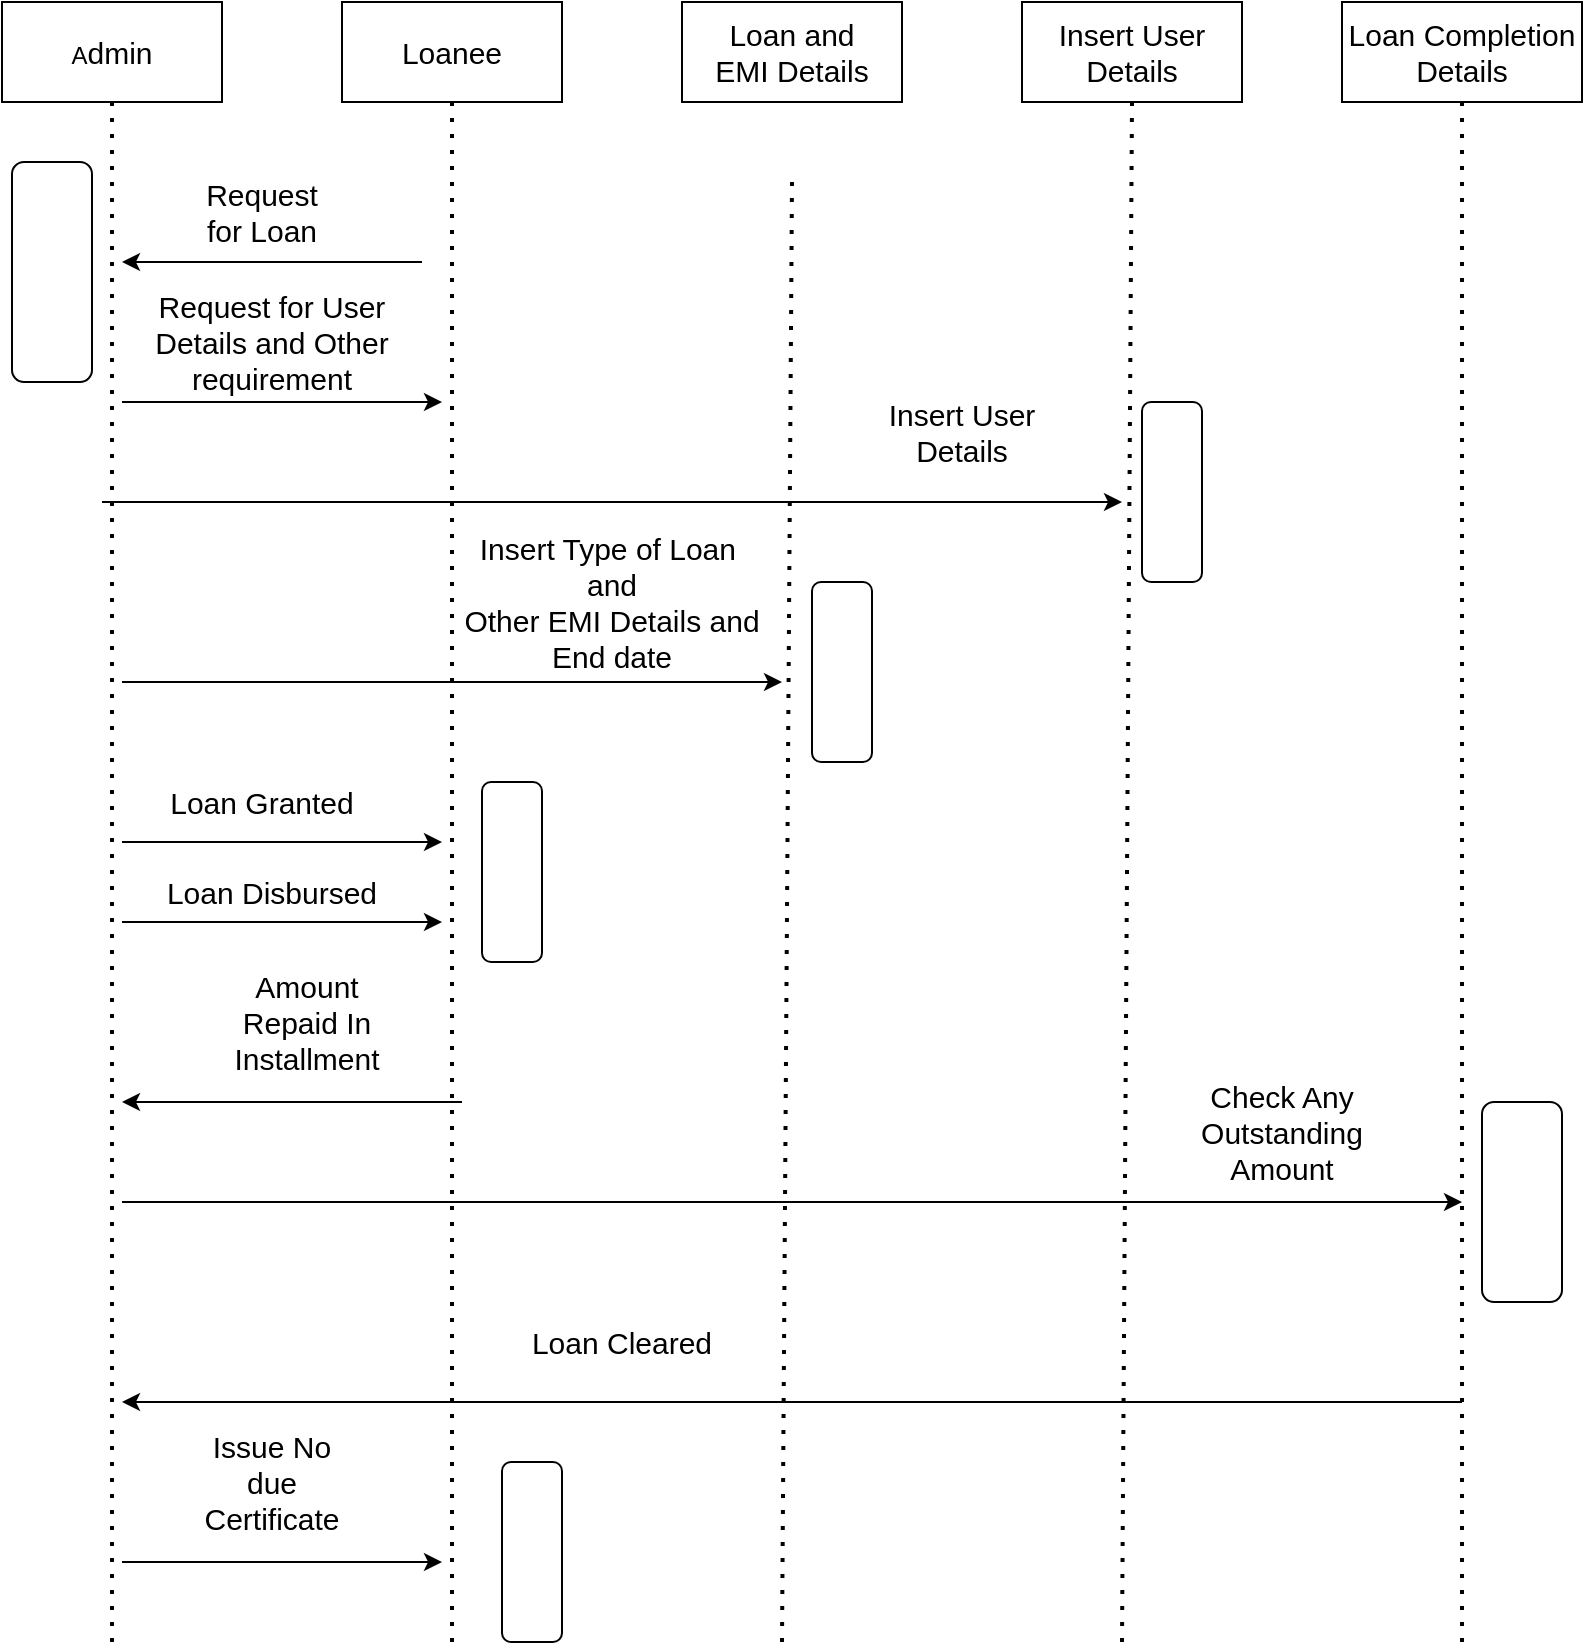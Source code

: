 <mxfile version="20.3.0" type="device"><diagram id="kgpKYQtTHZ0yAKxKKP6v" name="Page-1"><mxGraphModel dx="782" dy="531" grid="1" gridSize="10" guides="1" tooltips="1" connect="1" arrows="1" fold="1" page="1" pageScale="1" pageWidth="850" pageHeight="1100" math="0" shadow="0"><root><mxCell id="0"/><mxCell id="1" parent="0"/><mxCell id="O8jUXijvQg1lTKtT1SO3-3" value="A&lt;font style=&quot;font-size: 15px;&quot;&gt;dmin&lt;/font&gt;" style="rounded=0;whiteSpace=wrap;html=1;" parent="1" vertex="1"><mxGeometry x="20" y="60" width="110" height="50" as="geometry"/></mxCell><mxCell id="O8jUXijvQg1lTKtT1SO3-5" value="Insert User Details&lt;br style=&quot;font-size: 15px;&quot;&gt;" style="rounded=0;whiteSpace=wrap;html=1;fontSize=15;" parent="1" vertex="1"><mxGeometry x="530" y="60" width="110" height="50" as="geometry"/></mxCell><mxCell id="O8jUXijvQg1lTKtT1SO3-6" value="Loan and&lt;br style=&quot;font-size: 15px;&quot;&gt;EMI Details" style="rounded=0;whiteSpace=wrap;html=1;fontSize=15;" parent="1" vertex="1"><mxGeometry x="360" y="60" width="110" height="50" as="geometry"/></mxCell><mxCell id="O8jUXijvQg1lTKtT1SO3-7" value="Loanee" style="rounded=0;whiteSpace=wrap;html=1;fontSize=15;" parent="1" vertex="1"><mxGeometry x="190" y="60" width="110" height="50" as="geometry"/></mxCell><mxCell id="O8jUXijvQg1lTKtT1SO3-11" value="" style="rounded=1;whiteSpace=wrap;html=1;fontSize=15;rotation=90;" parent="1" vertex="1"><mxGeometry x="-10" y="175" width="110" height="40" as="geometry"/></mxCell><mxCell id="O8jUXijvQg1lTKtT1SO3-12" value="" style="endArrow=none;dashed=1;html=1;dashPattern=1 3;strokeWidth=2;rounded=0;fontSize=15;entryX=0.5;entryY=1;entryDx=0;entryDy=0;" parent="1" target="O8jUXijvQg1lTKtT1SO3-3" edge="1"><mxGeometry width="50" height="50" relative="1" as="geometry"><mxPoint x="75" y="880" as="sourcePoint"/><mxPoint x="130" y="110" as="targetPoint"/></mxGeometry></mxCell><mxCell id="O8jUXijvQg1lTKtT1SO3-14" value="" style="endArrow=none;dashed=1;html=1;dashPattern=1 3;strokeWidth=2;rounded=0;fontSize=15;entryX=0.5;entryY=1;entryDx=0;entryDy=0;" parent="1" target="O8jUXijvQg1lTKtT1SO3-7" edge="1"><mxGeometry width="50" height="50" relative="1" as="geometry"><mxPoint x="245" y="880" as="sourcePoint"/><mxPoint x="280" y="110" as="targetPoint"/></mxGeometry></mxCell><mxCell id="O8jUXijvQg1lTKtT1SO3-15" value="" style="endArrow=none;dashed=1;html=1;dashPattern=1 3;strokeWidth=2;rounded=0;fontSize=15;" parent="1" edge="1"><mxGeometry width="50" height="50" relative="1" as="geometry"><mxPoint x="415" y="150" as="sourcePoint"/><mxPoint x="410" y="880" as="targetPoint"/></mxGeometry></mxCell><mxCell id="O8jUXijvQg1lTKtT1SO3-16" value="" style="endArrow=none;dashed=1;html=1;dashPattern=1 3;strokeWidth=2;rounded=0;fontSize=15;entryX=0.5;entryY=1;entryDx=0;entryDy=0;" parent="1" target="O8jUXijvQg1lTKtT1SO3-5" edge="1"><mxGeometry width="50" height="50" relative="1" as="geometry"><mxPoint x="580" y="880" as="sourcePoint"/><mxPoint x="620" y="150" as="targetPoint"/></mxGeometry></mxCell><mxCell id="O8jUXijvQg1lTKtT1SO3-17" value="" style="endArrow=classic;html=1;rounded=0;fontSize=15;" parent="1" edge="1"><mxGeometry width="50" height="50" relative="1" as="geometry"><mxPoint x="230" y="190" as="sourcePoint"/><mxPoint x="80" y="190" as="targetPoint"/></mxGeometry></mxCell><mxCell id="O8jUXijvQg1lTKtT1SO3-18" value="Request for Loan" style="text;html=1;strokeColor=none;fillColor=none;align=center;verticalAlign=middle;whiteSpace=wrap;rounded=0;fontSize=15;" parent="1" vertex="1"><mxGeometry x="120" y="150" width="60" height="30" as="geometry"/></mxCell><mxCell id="O8jUXijvQg1lTKtT1SO3-19" value="" style="endArrow=classic;html=1;rounded=0;fontSize=15;" parent="1" edge="1"><mxGeometry width="50" height="50" relative="1" as="geometry"><mxPoint x="80" y="260" as="sourcePoint"/><mxPoint x="240" y="260" as="targetPoint"/><Array as="points"><mxPoint x="150" y="260"/></Array></mxGeometry></mxCell><mxCell id="O8jUXijvQg1lTKtT1SO3-20" value="Request for User Details and Other requirement" style="text;html=1;strokeColor=none;fillColor=none;align=center;verticalAlign=middle;whiteSpace=wrap;rounded=0;fontSize=15;" parent="1" vertex="1"><mxGeometry x="80" y="220" width="150" height="20" as="geometry"/></mxCell><mxCell id="O8jUXijvQg1lTKtT1SO3-21" value="" style="endArrow=classic;html=1;rounded=0;fontSize=15;" parent="1" edge="1"><mxGeometry width="50" height="50" relative="1" as="geometry"><mxPoint x="70" y="310" as="sourcePoint"/><mxPoint x="580" y="310" as="targetPoint"/></mxGeometry></mxCell><mxCell id="O8jUXijvQg1lTKtT1SO3-22" value="Insert User Details" style="text;html=1;strokeColor=none;fillColor=none;align=center;verticalAlign=middle;whiteSpace=wrap;rounded=0;fontSize=15;" parent="1" vertex="1"><mxGeometry x="450" y="260" width="100" height="30" as="geometry"/></mxCell><mxCell id="O8jUXijvQg1lTKtT1SO3-23" value="" style="endArrow=classic;html=1;rounded=0;fontSize=15;" parent="1" edge="1"><mxGeometry width="50" height="50" relative="1" as="geometry"><mxPoint x="80" y="400" as="sourcePoint"/><mxPoint x="410" y="400" as="targetPoint"/></mxGeometry></mxCell><mxCell id="O8jUXijvQg1lTKtT1SO3-24" value="Insert Type of Loan&amp;nbsp;&lt;br&gt;and&lt;br&gt;Other EMI Details and End date" style="text;html=1;strokeColor=none;fillColor=none;align=center;verticalAlign=middle;whiteSpace=wrap;rounded=0;fontSize=15;" parent="1" vertex="1"><mxGeometry x="240" y="330" width="170" height="60" as="geometry"/></mxCell><mxCell id="O8jUXijvQg1lTKtT1SO3-25" value="" style="rounded=1;whiteSpace=wrap;html=1;fontSize=15;direction=south;" parent="1" vertex="1"><mxGeometry x="590" y="260" width="30" height="90" as="geometry"/></mxCell><mxCell id="O8jUXijvQg1lTKtT1SO3-26" value="" style="rounded=1;whiteSpace=wrap;html=1;fontSize=15;direction=south;" parent="1" vertex="1"><mxGeometry x="425" y="350" width="30" height="90" as="geometry"/></mxCell><mxCell id="O8jUXijvQg1lTKtT1SO3-28" value="" style="endArrow=classic;html=1;rounded=0;fontSize=15;" parent="1" edge="1"><mxGeometry width="50" height="50" relative="1" as="geometry"><mxPoint x="80" y="480" as="sourcePoint"/><mxPoint x="240" y="480" as="targetPoint"/></mxGeometry></mxCell><mxCell id="O8jUXijvQg1lTKtT1SO3-30" value="Loan Granted" style="text;html=1;strokeColor=none;fillColor=none;align=center;verticalAlign=middle;whiteSpace=wrap;rounded=0;fontSize=15;" parent="1" vertex="1"><mxGeometry x="95" y="440" width="110" height="40" as="geometry"/></mxCell><mxCell id="O8jUXijvQg1lTKtT1SO3-32" value="Loan Completion&lt;br style=&quot;font-size: 15px;&quot;&gt;Details" style="rounded=0;whiteSpace=wrap;html=1;fontSize=15;" parent="1" vertex="1"><mxGeometry x="690" y="60" width="120" height="50" as="geometry"/></mxCell><mxCell id="O8jUXijvQg1lTKtT1SO3-33" value="" style="endArrow=none;dashed=1;html=1;dashPattern=1 3;strokeWidth=2;rounded=0;fontSize=15;entryX=0.5;entryY=1;entryDx=0;entryDy=0;" parent="1" target="O8jUXijvQg1lTKtT1SO3-32" edge="1"><mxGeometry width="50" height="50" relative="1" as="geometry"><mxPoint x="750" y="880" as="sourcePoint"/><mxPoint x="790" y="160" as="targetPoint"/></mxGeometry></mxCell><mxCell id="O8jUXijvQg1lTKtT1SO3-34" value="" style="endArrow=classic;html=1;rounded=0;fontSize=15;" parent="1" edge="1"><mxGeometry width="50" height="50" relative="1" as="geometry"><mxPoint x="250" y="610" as="sourcePoint"/><mxPoint x="80" y="610" as="targetPoint"/></mxGeometry></mxCell><mxCell id="O8jUXijvQg1lTKtT1SO3-37" value="" style="endArrow=classic;html=1;rounded=0;fontSize=15;" parent="1" edge="1"><mxGeometry width="50" height="50" relative="1" as="geometry"><mxPoint x="80" y="660" as="sourcePoint"/><mxPoint x="750" y="660" as="targetPoint"/></mxGeometry></mxCell><mxCell id="O8jUXijvQg1lTKtT1SO3-38" value="Check Any Outstanding Amount" style="text;html=1;strokeColor=none;fillColor=none;align=center;verticalAlign=middle;whiteSpace=wrap;rounded=0;fontSize=15;" parent="1" vertex="1"><mxGeometry x="600" y="600" width="120" height="50" as="geometry"/></mxCell><mxCell id="O8jUXijvQg1lTKtT1SO3-39" value="" style="rounded=1;whiteSpace=wrap;html=1;fontSize=15;direction=south;" parent="1" vertex="1"><mxGeometry x="760" y="610" width="40" height="100" as="geometry"/></mxCell><mxCell id="O8jUXijvQg1lTKtT1SO3-42" value="" style="endArrow=classic;html=1;rounded=0;fontSize=15;" parent="1" edge="1"><mxGeometry width="50" height="50" relative="1" as="geometry"><mxPoint x="80" y="840" as="sourcePoint"/><mxPoint x="240" y="840" as="targetPoint"/></mxGeometry></mxCell><mxCell id="O8jUXijvQg1lTKtT1SO3-43" value="Issue No due Certificate" style="text;html=1;strokeColor=none;fillColor=none;align=center;verticalAlign=middle;whiteSpace=wrap;rounded=0;fontSize=15;" parent="1" vertex="1"><mxGeometry x="110" y="770" width="90" height="60" as="geometry"/></mxCell><mxCell id="O8jUXijvQg1lTKtT1SO3-44" value="" style="rounded=1;whiteSpace=wrap;html=1;fontSize=15;direction=south;" parent="1" vertex="1"><mxGeometry x="270" y="790" width="30" height="90" as="geometry"/></mxCell><mxCell id="O8jUXijvQg1lTKtT1SO3-47" value="" style="endArrow=classic;html=1;rounded=0;fontSize=15;" parent="1" edge="1"><mxGeometry width="50" height="50" relative="1" as="geometry"><mxPoint x="80" y="520" as="sourcePoint"/><mxPoint x="240" y="520" as="targetPoint"/></mxGeometry></mxCell><mxCell id="O8jUXijvQg1lTKtT1SO3-48" value="Loan Disbursed" style="text;html=1;strokeColor=none;fillColor=none;align=center;verticalAlign=middle;whiteSpace=wrap;rounded=0;fontSize=15;" parent="1" vertex="1"><mxGeometry x="100" y="490" width="110" height="30" as="geometry"/></mxCell><mxCell id="O8jUXijvQg1lTKtT1SO3-49" value="" style="rounded=1;whiteSpace=wrap;html=1;fontSize=15;direction=south;" parent="1" vertex="1"><mxGeometry x="260" y="450" width="30" height="90" as="geometry"/></mxCell><mxCell id="O8jUXijvQg1lTKtT1SO3-50" value="Amount Repaid In Installment" style="text;html=1;strokeColor=none;fillColor=none;align=center;verticalAlign=middle;whiteSpace=wrap;rounded=0;fontSize=15;" parent="1" vertex="1"><mxGeometry x="125" y="540" width="95" height="60" as="geometry"/></mxCell><mxCell id="O8jUXijvQg1lTKtT1SO3-51" value="" style="endArrow=classic;html=1;rounded=0;fontSize=15;" parent="1" edge="1"><mxGeometry width="50" height="50" relative="1" as="geometry"><mxPoint x="750" y="760" as="sourcePoint"/><mxPoint x="80" y="760" as="targetPoint"/></mxGeometry></mxCell><mxCell id="O8jUXijvQg1lTKtT1SO3-52" value="Loan Cleared" style="text;html=1;strokeColor=none;fillColor=none;align=center;verticalAlign=middle;whiteSpace=wrap;rounded=0;fontSize=15;" parent="1" vertex="1"><mxGeometry x="260" y="700" width="140" height="60" as="geometry"/></mxCell></root></mxGraphModel></diagram></mxfile>